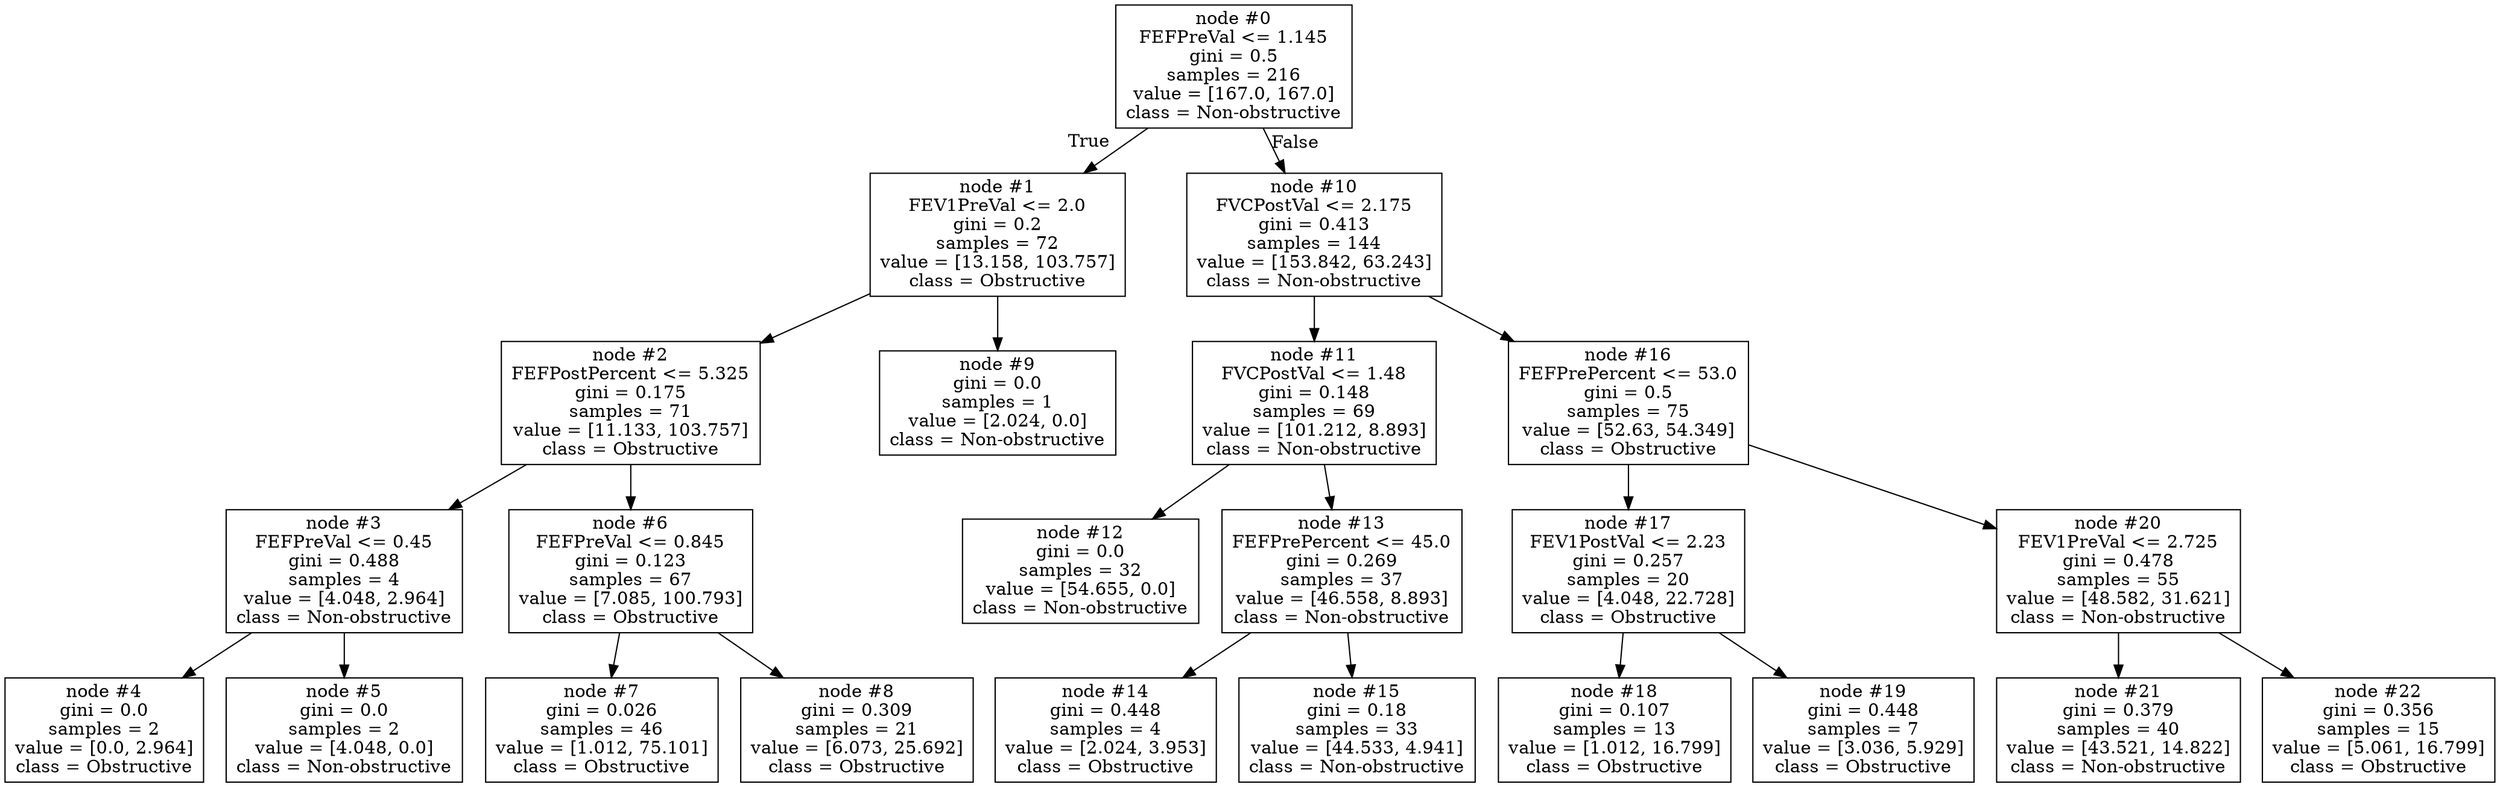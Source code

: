digraph Tree {
node [shape=box] ;
0 [label="node #0\nFEFPreVal <= 1.145\ngini = 0.5\nsamples = 216\nvalue = [167.0, 167.0]\nclass = Non-obstructive"] ;
1 [label="node #1\nFEV1PreVal <= 2.0\ngini = 0.2\nsamples = 72\nvalue = [13.158, 103.757]\nclass = Obstructive"] ;
0 -> 1 [labeldistance=2.5, labelangle=45, headlabel="True"] ;
2 [label="node #2\nFEFPostPercent <= 5.325\ngini = 0.175\nsamples = 71\nvalue = [11.133, 103.757]\nclass = Obstructive"] ;
1 -> 2 ;
3 [label="node #3\nFEFPreVal <= 0.45\ngini = 0.488\nsamples = 4\nvalue = [4.048, 2.964]\nclass = Non-obstructive"] ;
2 -> 3 ;
4 [label="node #4\ngini = 0.0\nsamples = 2\nvalue = [0.0, 2.964]\nclass = Obstructive"] ;
3 -> 4 ;
5 [label="node #5\ngini = 0.0\nsamples = 2\nvalue = [4.048, 0.0]\nclass = Non-obstructive"] ;
3 -> 5 ;
6 [label="node #6\nFEFPreVal <= 0.845\ngini = 0.123\nsamples = 67\nvalue = [7.085, 100.793]\nclass = Obstructive"] ;
2 -> 6 ;
7 [label="node #7\ngini = 0.026\nsamples = 46\nvalue = [1.012, 75.101]\nclass = Obstructive"] ;
6 -> 7 ;
8 [label="node #8\ngini = 0.309\nsamples = 21\nvalue = [6.073, 25.692]\nclass = Obstructive"] ;
6 -> 8 ;
9 [label="node #9\ngini = 0.0\nsamples = 1\nvalue = [2.024, 0.0]\nclass = Non-obstructive"] ;
1 -> 9 ;
10 [label="node #10\nFVCPostVal <= 2.175\ngini = 0.413\nsamples = 144\nvalue = [153.842, 63.243]\nclass = Non-obstructive"] ;
0 -> 10 [labeldistance=2.5, labelangle=-45, headlabel="False"] ;
11 [label="node #11\nFVCPostVal <= 1.48\ngini = 0.148\nsamples = 69\nvalue = [101.212, 8.893]\nclass = Non-obstructive"] ;
10 -> 11 ;
12 [label="node #12\ngini = 0.0\nsamples = 32\nvalue = [54.655, 0.0]\nclass = Non-obstructive"] ;
11 -> 12 ;
13 [label="node #13\nFEFPrePercent <= 45.0\ngini = 0.269\nsamples = 37\nvalue = [46.558, 8.893]\nclass = Non-obstructive"] ;
11 -> 13 ;
14 [label="node #14\ngini = 0.448\nsamples = 4\nvalue = [2.024, 3.953]\nclass = Obstructive"] ;
13 -> 14 ;
15 [label="node #15\ngini = 0.18\nsamples = 33\nvalue = [44.533, 4.941]\nclass = Non-obstructive"] ;
13 -> 15 ;
16 [label="node #16\nFEFPrePercent <= 53.0\ngini = 0.5\nsamples = 75\nvalue = [52.63, 54.349]\nclass = Obstructive"] ;
10 -> 16 ;
17 [label="node #17\nFEV1PostVal <= 2.23\ngini = 0.257\nsamples = 20\nvalue = [4.048, 22.728]\nclass = Obstructive"] ;
16 -> 17 ;
18 [label="node #18\ngini = 0.107\nsamples = 13\nvalue = [1.012, 16.799]\nclass = Obstructive"] ;
17 -> 18 ;
19 [label="node #19\ngini = 0.448\nsamples = 7\nvalue = [3.036, 5.929]\nclass = Obstructive"] ;
17 -> 19 ;
20 [label="node #20\nFEV1PreVal <= 2.725\ngini = 0.478\nsamples = 55\nvalue = [48.582, 31.621]\nclass = Non-obstructive"] ;
16 -> 20 ;
21 [label="node #21\ngini = 0.379\nsamples = 40\nvalue = [43.521, 14.822]\nclass = Non-obstructive"] ;
20 -> 21 ;
22 [label="node #22\ngini = 0.356\nsamples = 15\nvalue = [5.061, 16.799]\nclass = Obstructive"] ;
20 -> 22 ;
}